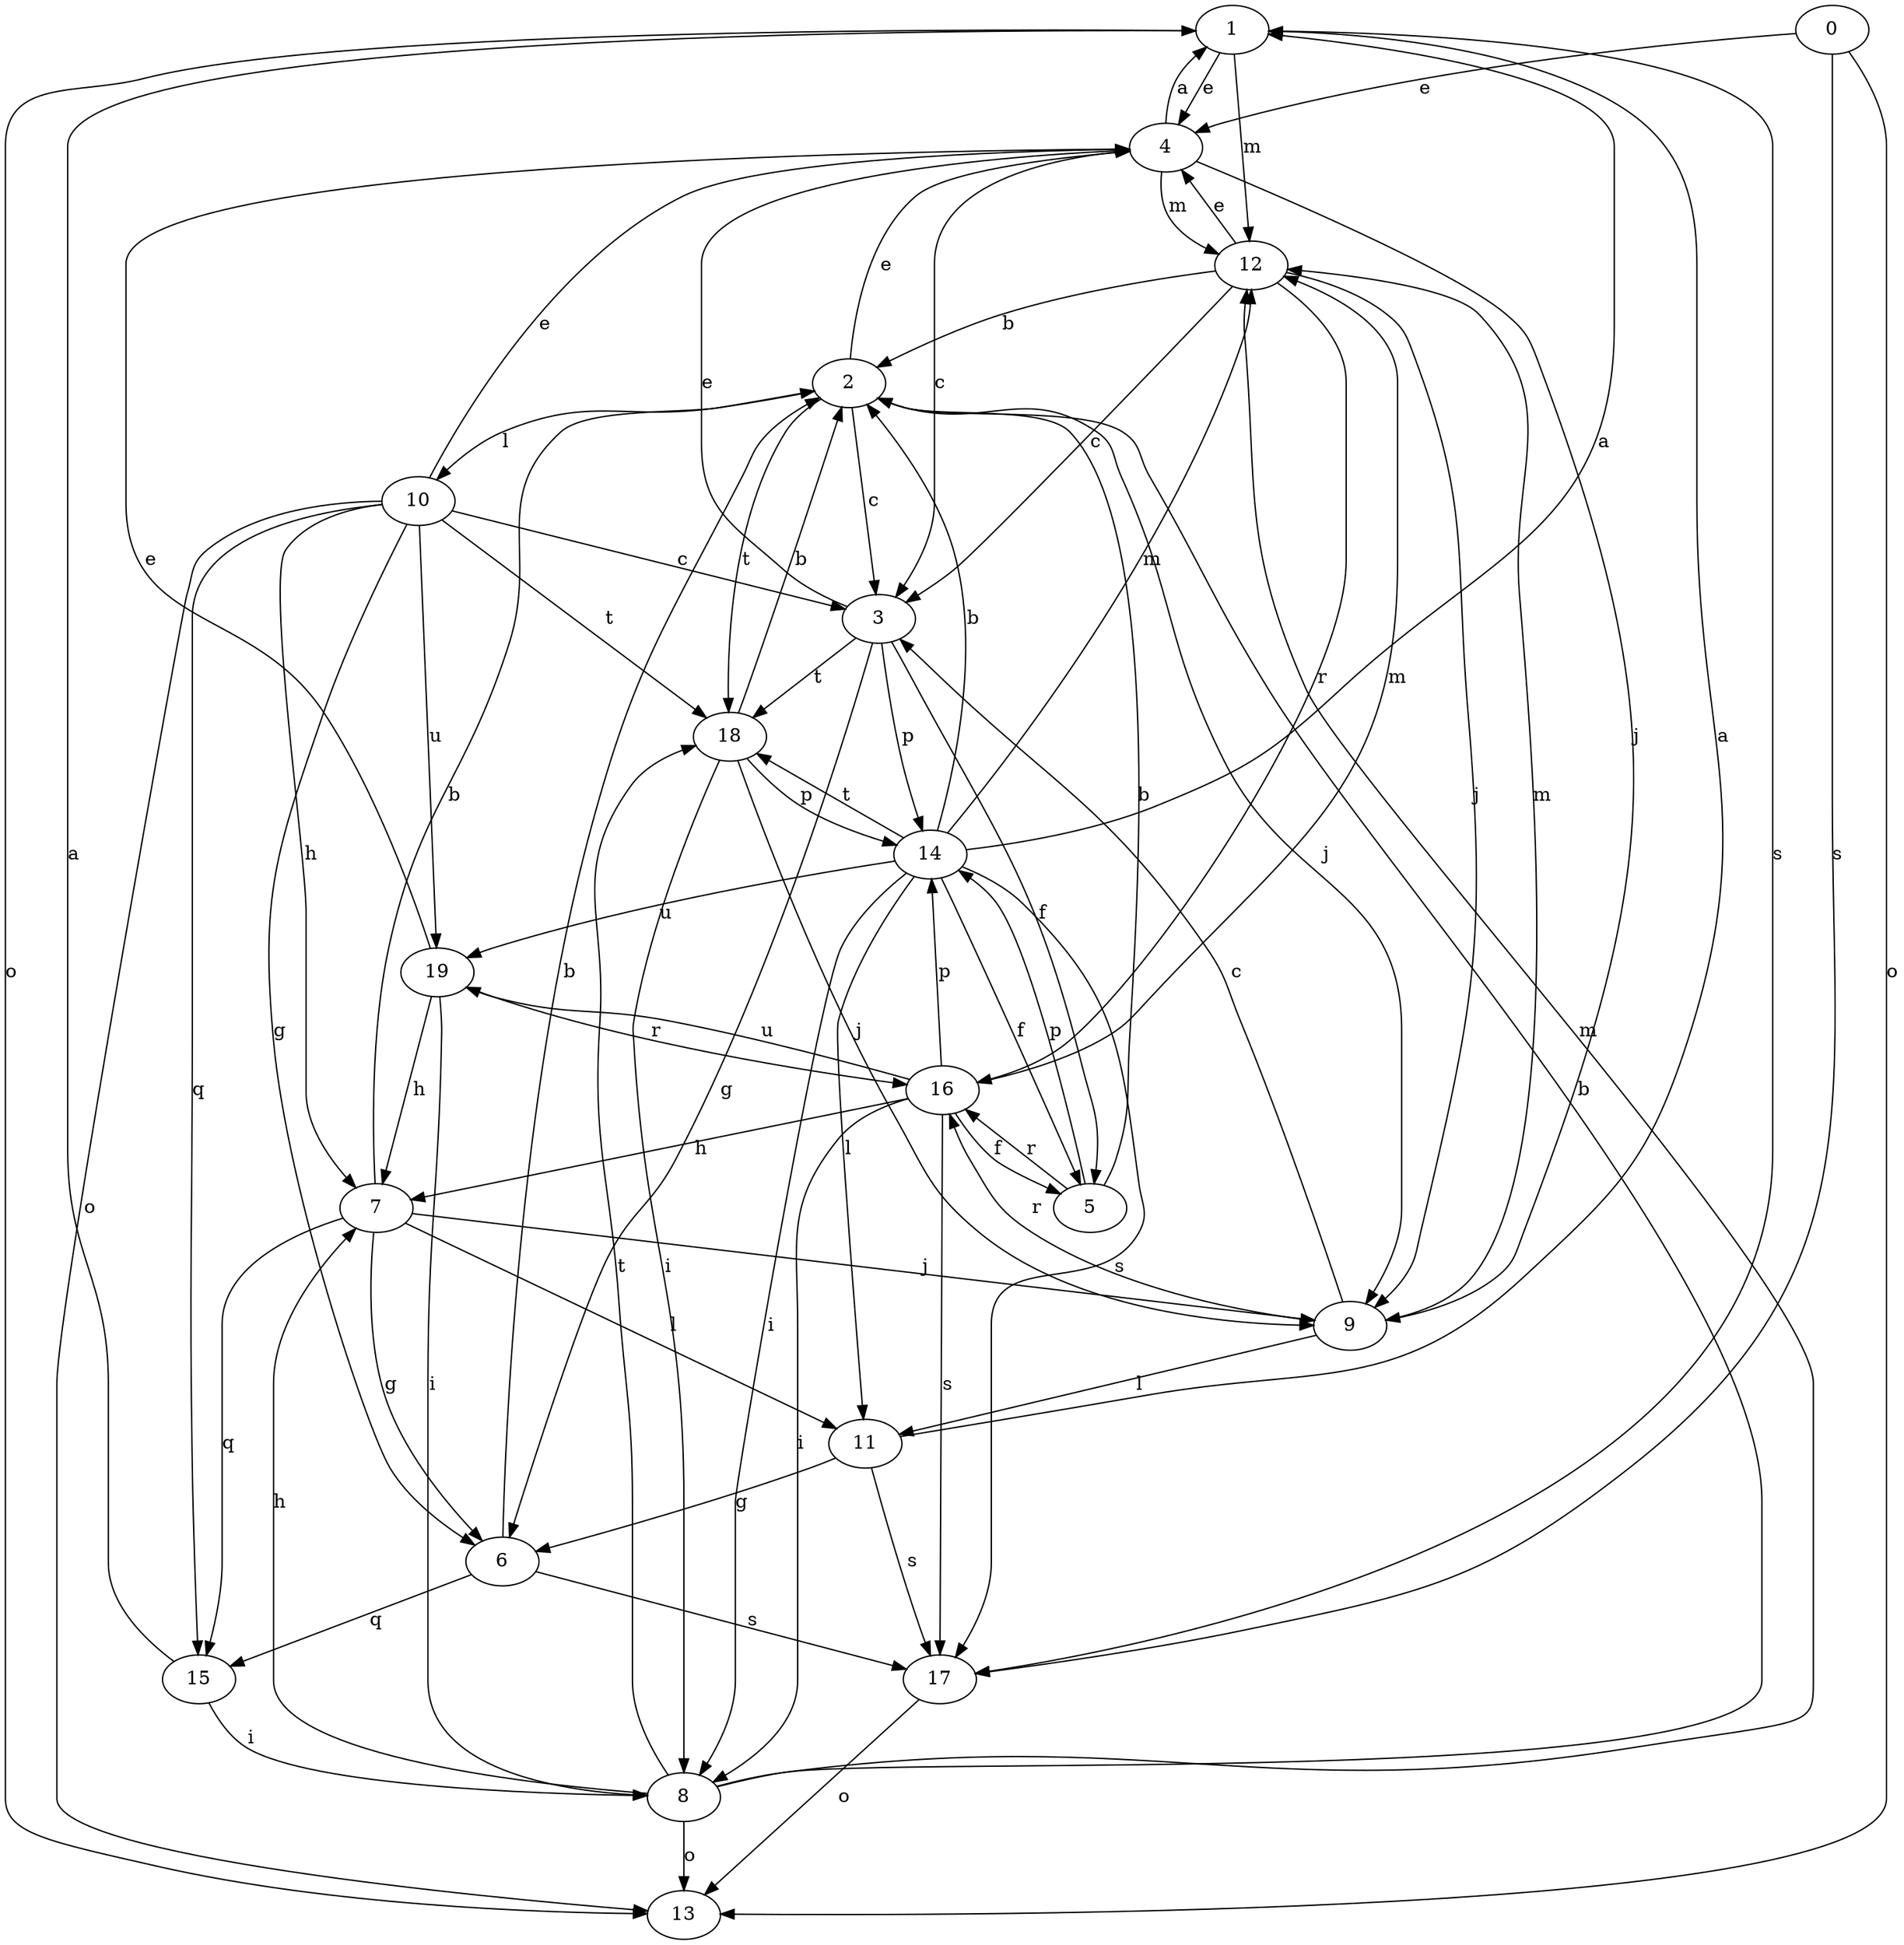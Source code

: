strict digraph  {
1;
2;
3;
4;
5;
6;
7;
8;
9;
10;
11;
12;
13;
14;
15;
16;
17;
18;
0;
19;
1 -> 4  [label=e];
1 -> 12  [label=m];
1 -> 13  [label=o];
1 -> 17  [label=s];
2 -> 3  [label=c];
2 -> 4  [label=e];
2 -> 9  [label=j];
2 -> 10  [label=l];
2 -> 18  [label=t];
3 -> 4  [label=e];
3 -> 5  [label=f];
3 -> 6  [label=g];
3 -> 14  [label=p];
3 -> 18  [label=t];
4 -> 1  [label=a];
4 -> 3  [label=c];
4 -> 9  [label=j];
4 -> 12  [label=m];
5 -> 2  [label=b];
5 -> 14  [label=p];
5 -> 16  [label=r];
6 -> 2  [label=b];
6 -> 15  [label=q];
6 -> 17  [label=s];
7 -> 2  [label=b];
7 -> 6  [label=g];
7 -> 9  [label=j];
7 -> 11  [label=l];
7 -> 15  [label=q];
8 -> 2  [label=b];
8 -> 7  [label=h];
8 -> 12  [label=m];
8 -> 13  [label=o];
8 -> 18  [label=t];
9 -> 3  [label=c];
9 -> 11  [label=l];
9 -> 12  [label=m];
9 -> 16  [label=r];
10 -> 3  [label=c];
10 -> 4  [label=e];
10 -> 6  [label=g];
10 -> 7  [label=h];
10 -> 13  [label=o];
10 -> 15  [label=q];
10 -> 18  [label=t];
10 -> 19  [label=u];
11 -> 1  [label=a];
11 -> 6  [label=g];
11 -> 17  [label=s];
12 -> 2  [label=b];
12 -> 3  [label=c];
12 -> 4  [label=e];
12 -> 9  [label=j];
12 -> 16  [label=r];
14 -> 1  [label=a];
14 -> 2  [label=b];
14 -> 5  [label=f];
14 -> 8  [label=i];
14 -> 11  [label=l];
14 -> 12  [label=m];
14 -> 17  [label=s];
14 -> 18  [label=t];
14 -> 19  [label=u];
15 -> 1  [label=a];
15 -> 8  [label=i];
16 -> 5  [label=f];
16 -> 7  [label=h];
16 -> 8  [label=i];
16 -> 12  [label=m];
16 -> 14  [label=p];
16 -> 17  [label=s];
16 -> 19  [label=u];
17 -> 13  [label=o];
18 -> 2  [label=b];
18 -> 8  [label=i];
18 -> 9  [label=j];
18 -> 14  [label=p];
0 -> 4  [label=e];
0 -> 13  [label=o];
0 -> 17  [label=s];
19 -> 4  [label=e];
19 -> 7  [label=h];
19 -> 8  [label=i];
19 -> 16  [label=r];
}
